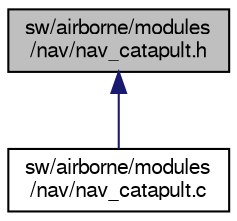 digraph "sw/airborne/modules/nav/nav_catapult.h"
{
  edge [fontname="FreeSans",fontsize="10",labelfontname="FreeSans",labelfontsize="10"];
  node [fontname="FreeSans",fontsize="10",shape=record];
  Node1 [label="sw/airborne/modules\l/nav/nav_catapult.h",height=0.2,width=0.4,color="black", fillcolor="grey75", style="filled", fontcolor="black"];
  Node1 -> Node2 [dir="back",color="midnightblue",fontsize="10",style="solid",fontname="FreeSans"];
  Node2 [label="sw/airborne/modules\l/nav/nav_catapult.c",height=0.2,width=0.4,color="black", fillcolor="white", style="filled",URL="$nav__catapult_8c.html"];
}
